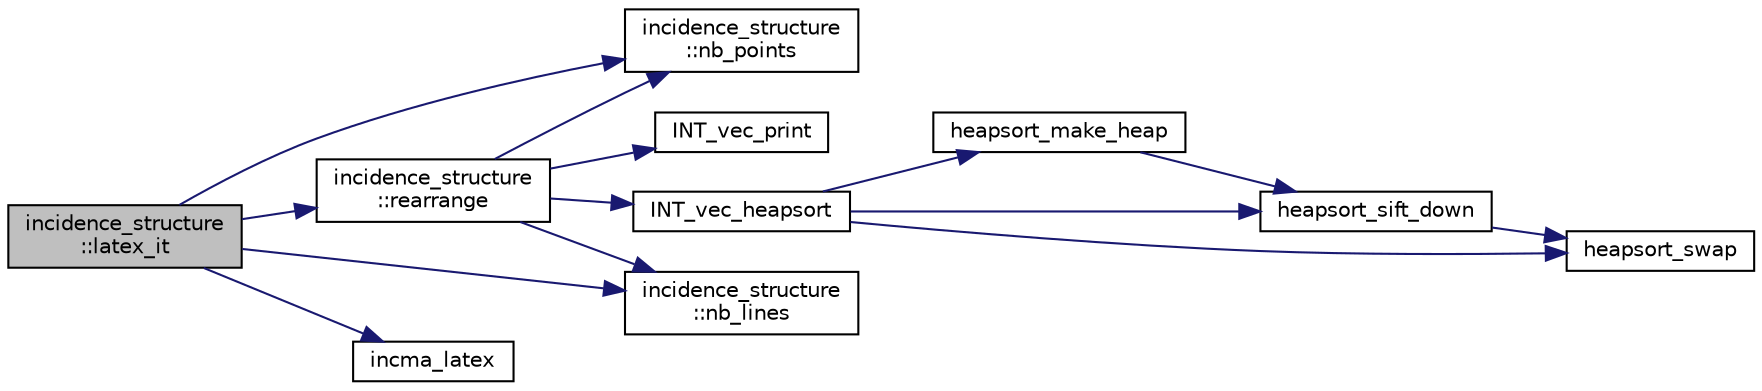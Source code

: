 digraph "incidence_structure::latex_it"
{
  edge [fontname="Helvetica",fontsize="10",labelfontname="Helvetica",labelfontsize="10"];
  node [fontname="Helvetica",fontsize="10",shape=record];
  rankdir="LR";
  Node5239 [label="incidence_structure\l::latex_it",height=0.2,width=0.4,color="black", fillcolor="grey75", style="filled", fontcolor="black"];
  Node5239 -> Node5240 [color="midnightblue",fontsize="10",style="solid",fontname="Helvetica"];
  Node5240 [label="incidence_structure\l::rearrange",height=0.2,width=0.4,color="black", fillcolor="white", style="filled",URL="$da/d8a/classincidence__structure.html#ad692ab2f42456aeee575311c2cdbbdf9"];
  Node5240 -> Node5241 [color="midnightblue",fontsize="10",style="solid",fontname="Helvetica"];
  Node5241 [label="incidence_structure\l::nb_points",height=0.2,width=0.4,color="black", fillcolor="white", style="filled",URL="$da/d8a/classincidence__structure.html#aff5f6bfdc7470e73082ee6faacf0af64"];
  Node5240 -> Node5242 [color="midnightblue",fontsize="10",style="solid",fontname="Helvetica"];
  Node5242 [label="incidence_structure\l::nb_lines",height=0.2,width=0.4,color="black", fillcolor="white", style="filled",URL="$da/d8a/classincidence__structure.html#a9ffac61340b2a03f31f1cc366d5a7b79"];
  Node5240 -> Node5243 [color="midnightblue",fontsize="10",style="solid",fontname="Helvetica"];
  Node5243 [label="INT_vec_print",height=0.2,width=0.4,color="black", fillcolor="white", style="filled",URL="$df/dbf/sajeeb_8_c.html#a79a5901af0b47dd0d694109543c027fe"];
  Node5240 -> Node5244 [color="midnightblue",fontsize="10",style="solid",fontname="Helvetica"];
  Node5244 [label="INT_vec_heapsort",height=0.2,width=0.4,color="black", fillcolor="white", style="filled",URL="$d5/de2/foundations_2data__structures_2data__structures_8h.html#a3590ad9987f801fbfc94634300182f39"];
  Node5244 -> Node5245 [color="midnightblue",fontsize="10",style="solid",fontname="Helvetica"];
  Node5245 [label="heapsort_make_heap",height=0.2,width=0.4,color="black", fillcolor="white", style="filled",URL="$d4/dd7/sorting_8_c.html#a42f24453d7d77eeb1338ebd1a13cfdbb"];
  Node5245 -> Node5246 [color="midnightblue",fontsize="10",style="solid",fontname="Helvetica"];
  Node5246 [label="heapsort_sift_down",height=0.2,width=0.4,color="black", fillcolor="white", style="filled",URL="$d4/dd7/sorting_8_c.html#a65cbb1a6a3f01f511673705437ddc18b"];
  Node5246 -> Node5247 [color="midnightblue",fontsize="10",style="solid",fontname="Helvetica"];
  Node5247 [label="heapsort_swap",height=0.2,width=0.4,color="black", fillcolor="white", style="filled",URL="$d4/dd7/sorting_8_c.html#a8f048362e6065297b19b6975bcbbfcc6"];
  Node5244 -> Node5247 [color="midnightblue",fontsize="10",style="solid",fontname="Helvetica"];
  Node5244 -> Node5246 [color="midnightblue",fontsize="10",style="solid",fontname="Helvetica"];
  Node5239 -> Node5248 [color="midnightblue",fontsize="10",style="solid",fontname="Helvetica"];
  Node5248 [label="incma_latex",height=0.2,width=0.4,color="black", fillcolor="white", style="filled",URL="$dd/d17/foundations_2geometry_2incidence__structure_8_c.html#a5e19d29c4a94cec3b8b0e147f42904f3"];
  Node5239 -> Node5241 [color="midnightblue",fontsize="10",style="solid",fontname="Helvetica"];
  Node5239 -> Node5242 [color="midnightblue",fontsize="10",style="solid",fontname="Helvetica"];
}
